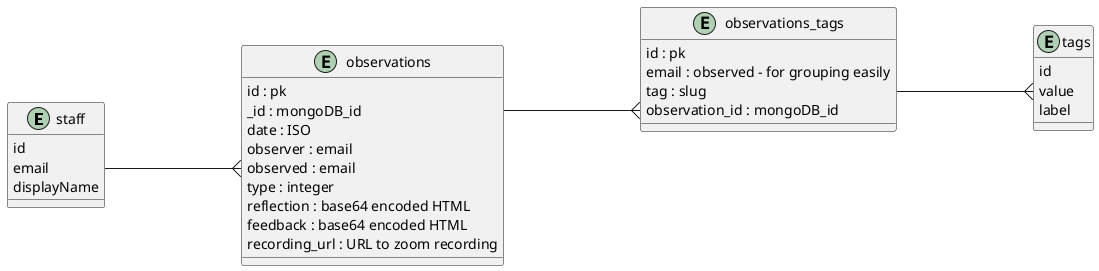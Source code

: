 @startuml
left to right direction
entity staff {
    id
    email
    displayName
}
entity tags {
    id
    value
    label
}
entity observations {
    id : pk
    _id : mongoDB_id
    date : ISO
    observer : email
    observed : email
    type : integer
    reflection : base64 encoded HTML
    feedback : base64 encoded HTML
    recording_url : URL to zoom recording
}
entity observations_tags {
    id : pk
    email : observed - for grouping easily
    tag : slug
    observation_id : mongoDB_id
}
staff::email---{observations::observed
observations::_id---{observations_tags::observation_id
observations_tags::tag---{tags::value
@enduml